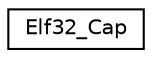 digraph "Graphical Class Hierarchy"
{
 // LATEX_PDF_SIZE
  edge [fontname="Helvetica",fontsize="10",labelfontname="Helvetica",labelfontsize="10"];
  node [fontname="Helvetica",fontsize="10",shape=record];
  rankdir="LR";
  Node0 [label="Elf32_Cap",height=0.2,width=0.4,color="black", fillcolor="white", style="filled",URL="$structElf32__Cap.html",tooltip=" "];
}
